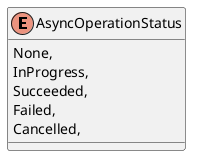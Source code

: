 @startuml
enum AsyncOperationStatus {
    None,
    InProgress,
    Succeeded,
    Failed,
    Cancelled,
}
@enduml

